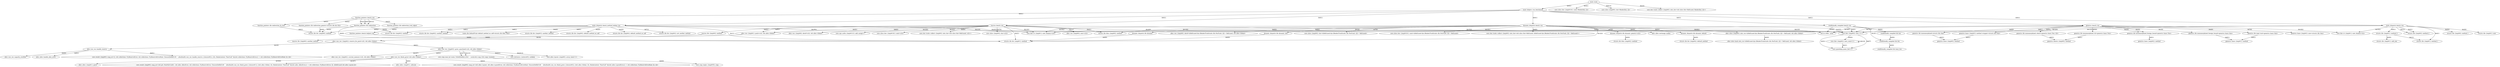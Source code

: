 digraph {
    0 [ label = "function_pointers::bench::run" ]
    1 [ label = "function_pointers::lib::indirection" ]
    2 [ label = "generics::lib::monomorphized<structs::lib::One>" ]
    3 [ label = "generics::base::{impl#0}::method" ]
    4 [ label = "generics::bench::run" ]
    5 [ label = "std::io::stdio::_print" ]
    6 [ label = "static_dispatch::bench_method_lookup::run" ]
    7 [ label = "structs::lib::fat::{impl#1}::method" ]
    8 [ label = "macros::bench::run" ]
    9 [ label = "alloc::vec::{impl#8}::deref<u32, std::alloc::Global>" ]
    10 [ label = "generics::base::{impl#3}::method_wrapper<structs::lib::One>" ]
    11 [ label = "dynamic_dispatch::lib::dynamic_ufcs" ]
    12 [ label = "alloc::raw_vec::{impl#3}::grow_amortized<u32, std::alloc::Global>" ]
    13 [ label = "alloc::raw_vec::{impl#2}::current_memory<u32, std::alloc::Global>" ]
    14 [ label = "structs::lib::fat::{impl#2}::yet_another_method" ]
    15 [ label = "core::fmt::{impl#2}::new_v1<>" ]
    16 [ label = "core::panicking::panic_fmt<1>" ]
    17 [ label = "alloc::vec::{impl#1}::push<u32, std::alloc::Global>" ]
    18 [ label = "alloc::raw_vec::{impl#2}::reserve_for_push<u32, std::alloc::Global>" ]
    19 [ label = "dynamic_dispatch::bench::run" ]
    20 [ label = "alloc::vec::{impl#8}::deref<&ReErased dyn [Binder(Trait(traits::lib::FooTrait), [])] + ReErased, std::alloc::Global>" ]
    21 [ label = "static_dispatch::bench::run" ]
    22 [ label = "core::fmt::rt::{impl#1}::new_display<i32>" ]
    23 [ label = "dynamic_dispatch::lib::dynamic_generic<u32>" ]
    24 [ label = "alloc::raw_vec::finish_grow<std::alloc::Global>" ]
    25 [ label = "core::result::{impl#0}::map_err<std::alloc::Layout, std::alloc::LayoutError, std::collections::TryReserveErrorKind, Closure(DefId(5:88 ~ alloc[6a28]::raw_vec::finish_grow::{closure#0}), [std::alloc::Global, i32, Binder(extern \"RustCall\" fn((std::alloc::LayoutError,)) -> std::collections::TryReserveErrorKind, []), ()])>" ]
    26 [ label = "core::cmp::max_by<usize, FnDef(DefId(2:2543 ~ core[cc6c]::cmp::Ord::cmp), [usize])>" ]
    27 [ label = "core::cmp::impls::{impl#55}::cmp" ]
    28 [ label = "structs::lib::{impl#1}::method_2" ]
    29 [ label = "structs::lib::{impl#1}::add_one" ]
    30 [ label = "generics::lib::monomorphized_where<generics::base::Two, i32>" ]
    31 [ label = "generics::bench::{impl#0}::method" ]
    32 [ label = "alloc::alloc::{impl#1}::grow" ]
    33 [ label = "function_pointers::lib::indirection_trait_object" ]
    34 [ label = "core::fmt::{impl#2}::new_const<1>" ]
    35 [ label = "function_pointers::lib::indirection_fn_trait" ]
    36 [ label = "structs::lib::{impl#0}::method_1" ]
    37 [ label = "structs::lib::fat::{impl#2}::method" ]
    38 [ label = "core::slice::{impl#0}::iter<&ReErased dyn [Binder(Trait(traits::lib::FooTrait), [])] + ReErased>" ]
    39 [ label = "alloc::raw_vec::handle_reserve" ]
    40 [ label = "alloc::raw_vec::capacity_overflow" ]
    41 [ label = "alloc::vec::{impl#0}::new<u32>" ]
    42 [ label = "core::fmt::rt::{impl#1}::new_display<u32>" ]
    43 [ label = "conditionally_compiled::lib::bar" ]
    44 [ label = "conditionally_compiled::lib::foo" ]
    45 [ label = "structs::lib::fat::{impl#2}::another_method" ]
    46 [ label = "function_pointers::lib::indirection_generic<structs::lib::fat::Fat>" ]
    47 [ label = "structs::lib::fat::{impl#0}::method" ]
    48 [ label = "structs::lib::thin::{impl#2}::method" ]
    49 [ label = "function_pointers::bench::helpers::m2" ]
    50 [ label = "generics::lib::monomorphized_foreign_bound<generics::base::Two>" ]
    51 [ label = "generics::base::{impl#2}::method" ]
    52 [ label = "core::slice::iter::{impl#181}::next<&ReErased dyn [Binder(Trait(traits::lib::FooTrait), [])] + ReErased>" ]
    53 [ label = "core::intrinsics::{extern#0}::unlikely" ]
    54 [ label = "core::alloc::layout::{impl#0}::array::inner<1>" ]
    55 [ label = "structs::lib::{impl#1}::new" ]
    56 [ label = "main::main" ]
    57 [ label = "core::slice::iter::{impl#181}::next<Binder(fn(), [])>" ]
    58 [ label = "structs::lib::{impl#0}::method_2" ]
    59 [ label = "alloc::alloc::handle_alloc_error" ]
    60 [ label = "traits::lib::DefaultTrait::default_method_no_self<structs::lib::thin::Thin>" ]
    61 [ label = "core::ops::arith::{impl#313}::add_assign<>" ]
    62 [ label = "dynamic_dispatch::lib::dynamic" ]
    63 [ label = "conditionally_compiled::bench::run" ]
    64 [ label = "structs::lib::{impl#1}::method_1" ]
    65 [ label = "macros::lib::{impl#0}::method" ]
    66 [ label = "core::result::{impl#0}::map_err<std::ptr::NonNull<[u8]>, std::alloc::AllocError, std::collections::TryReserveError, Closure(DefId(5:89 ~ alloc[6a28]::raw_vec::finish_grow::{closure#1}), [std::alloc::Global, i32, Binder(extern \"RustCall\" fn((std::alloc::AllocError,)) -> std::collections::TryReserveError, []), (&ReErased std::alloc::Layout,)])>" ]
    67 [ label = "conditionally_compiled::lib::base_two" ]
    68 [ label = "generics::lib::monomorphized_foreign_bound<generics::base::One>" ]
    69 [ label = "structs::lib::thin::{impl#0}::method" ]
    70 [ label = "core::slice::iter::{impl#181}::next<u32>" ]
    71 [ label = "generics::lib::monomorphized_i32<generics::base::Two>" ]
    72 [ label = "dynamic_dispatch::lib::dynamic_default" ]
    73 [ label = "structs::lib::fat::{impl#4}::default_method" ]
    74 [ label = "core::iter::traits::collect::{impl#0}::into_iter<std::slice::Iter<ReErased, &ReErased dyn [Binder(Trait(traits::lib::FooTrait), [])] + ReErased>>" ]
    75 [ label = "generics::lib::impl_trait<generics::base::One>" ]
    76 [ label = "generics::base::{impl#1}::method" ]
    77 [ label = "main::helpers::run_benchmark" ]
    78 [ label = "alloc::slice::{impl#0}::into_vec<&ReErased dyn [Binder(Trait(traits::lib::FooTrait), [])] + ReErased, std::alloc::Global>" ]
    79 [ label = "core::result::{impl#0}::map_err<(), std::collections::TryReserveError, std::collections::TryReserveErrorKind, Closure(DefId(5:95 ~ alloc[6a28]::raw_vec::handle_reserve::{closure#0}), [i32, Binder(extern \"RustCall\" fn((std::collections::TryReserveError,)) -> std::collections::TryReserveErrorKind, []), ()])>" ]
    80 [ label = "core::iter::traits::collect::{impl#0}::into_iter<std::slice::Iter<ReErased, u32>>" ]
    81 [ label = "alloc::alloc::exchange_malloc" ]
    82 [ label = "structs::lib::fat::{impl#3}::another_method" ]
    83 [ label = "core::slice::{impl#0}::iter<Binder(fn(), [])>" ]
    84 [ label = "structs::lib::fat::{impl#0}::default_method_no_self" ]
    85 [ label = "structs::lib::fat::{impl#4}::default_method_no_self" ]
    86 [ label = "alloc::slice::hack::into_vec<&ReErased dyn [Binder(Trait(traits::lib::FooTrait), [])] + ReErased, std::alloc::Global>" ]
    87 [ label = "core::iter::traits::collect::{impl#0}::into_iter<std::slice::Iter<ReErased, Binder(fn(), [])>>" ]
    88 [ label = "alloc::alloc::{impl#1}::allocate" ]
    89 [ label = "core::slice::{impl#0}::iter<u32>" ]
    90 [ label = "macros::lib::{impl#0}::another_method" ]
    91 [ label = "generics::base::{impl#3}::new<structs::lib::One>" ]
    0 -> 1 [ label = "bb0[3]" ]
    2 -> 3 [ label = "bb0[1]" ]
    4 -> 5 [ label = "bb18[0]" ]
    6 -> 7 [ label = "bb1[1]" ]
    8 -> 9 [ label = "bb6[2]" ]
    10 -> 3 [ label = "bb0[1]" ]
    11 -> 7 [ label = "bb0[0]" ]
    12 -> 13 [ label = "bb23[7]" ]
    6 -> 14 [ label = "bb7[1]" ]
    6 -> 15 [ label = "bb20[3]" ]
    15 -> 16 [ label = "bb6[7]" ]
    17 -> 18 [ label = "bb1[6]" ]
    19 -> 20 [ label = "bb6[2]" ]
    21 -> 22 [ label = "bb10[2]" ]
    19 -> 23 [ label = "bb3[2]" ]
    24 -> 25 [ label = "bb0[3]" ]
    19 -> 5 [ label = "bb21[0]" ]
    4 -> 15 [ label = "bb17[3]" ]
    26 -> 27 [ label = "bb0[9]" ]
    28 -> 29 [ label = "bb0[0]" ]
    30 -> 31 [ label = "bb0[1]" ]
    24 -> 32 [ label = "bb7[65]" ]
    19 -> 11 [ label = "bb1[2]" ]
    0 -> 33 [ label = "bb4[3]" ]
    34 -> 16 [ label = "bb2[1]" ]
    0 -> 35 [ label = "bb5[3]" ]
    21 -> 36 [ label = "bb0[0]" ]
    6 -> 37 [ label = "bb5[1]" ]
    19 -> 38 [ label = "bb7[0]" ]
    15 -> 16 [ label = "bb5[1]" ]
    4 -> 22 [ label = "bb16[2]" ]
    39 -> 40 [ label = "bb4[0]" ]
    15 -> 34 [ label = "bb4[4]" ]
    8 -> 41 [ label = "bb1[1]" ]
    8 -> 42 [ label = "bb14[2]" ]
    4 -> 30 [ label = "bb6[0]" ]
    43 -> 44 [ label = "bb0[0]" ]
    4 -> 10 [ label = "bb8[1]" ]
    6 -> 45 [ label = "bb8[1]" ]
    46 -> 47 [ label = "bb0[0]" ]
    23 -> 48 [ label = "bb0[0]" ]
    49 -> 7 [ label = "bb0[0]" ]
    50 -> 51 [ label = "bb0[1]" ]
    0 -> 1 [ label = "bb1[2]" ]
    0 -> 1 [ label = "bb2[2]" ]
    19 -> 52 [ label = "bb10[1]" ]
    8 -> 15 [ label = "bb15[3]" ]
    12 -> 53 [ label = "bb2[21]" ]
    12 -> 54 [ label = "bb22[12]" ]
    21 -> 55 [ label = "bb3[0]" ]
    56 -> 57 [ label = "bb3[1]" ]
    21 -> 58 [ label = "bb2[1]" ]
    39 -> 59 [ label = "bb5[1]" ]
    6 -> 60 [ label = "bb4[0]" ]
    4 -> 50 [ label = "bb3[0]" ]
    8 -> 61 [ label = "bb12[2]" ]
    8 -> 5 [ label = "bb16[0]" ]
    19 -> 62 [ label = "bb0[3]" ]
    21 -> 58 [ label = "bb1[1]" ]
    21 -> 28 [ label = "bb5[1]" ]
    63 -> 44 [ label = "bb1[0]" ]
    0 -> 46 [ label = "bb3[2]" ]
    28 -> 64 [ label = "bb1[1]" ]
    18 -> 12 [ label = "bb0[1]" ]
    12 -> 26 [ label = "bb3[7]" ]
    8 -> 65 [ label = "bb0[1]" ]
    24 -> 66 [ label = "bb10[7]" ]
    44 -> 67 [ label = "bb0[0]" ]
    4 -> 2 [ label = "bb0[0]" ]
    4 -> 68 [ label = "bb1[0]" ]
    19 -> 69 [ label = "bb12[2]" ]
    19 -> 7 [ label = "bb12[2]" ]
    8 -> 70 [ label = "bb10[1]" ]
    34 -> 34 [ label = "bb1[4]" ]
    71 -> 31 [ label = "bb0[1]" ]
    21 -> 5 [ label = "bb12[0]" ]
    8 -> 7 [ label = "bb2[1]" ]
    72 -> 73 [ label = "bb0[0]" ]
    1 -> 7 [ label = "bb0[0]" ]
    1 -> 47 [ label = "bb0[0]" ]
    4 -> 50 [ label = "bb2[0]" ]
    19 -> 74 [ label = "bb8[0]" ]
    63 -> 42 [ label = "bb3[2]" ]
    75 -> 76 [ label = "bb0[1]" ]
    21 -> 64 [ label = "bb4[1]" ]
    8 -> 17 [ label = "bb5[1]" ]
    6 -> 47 [ label = "bb0[2]" ]
    56 -> 77 [ label = "bb5[1]" ]
    19 -> 78 [ label = "bb26[2]" ]
    39 -> 79 [ label = "bb0[1]" ]
    4 -> 75 [ label = "bb4[0]" ]
    1 -> 37 [ label = "bb0[0]" ]
    35 -> 47 [ label = "bb0[1]" ]
    62 -> 7 [ label = "bb0[0]" ]
    8 -> 80 [ label = "bb8[0]" ]
    63 -> 5 [ label = "bb5[0]" ]
    19 -> 72 [ label = "bb2[2]" ]
    33 -> 49 [ label = "bb0[0]" ]
    19 -> 81 [ label = "bb4[2]" ]
    12 -> 24 [ label = "bb5[3]" ]
    12 -> 26 [ label = "bb21[3]" ]
    63 -> 43 [ label = "bb0[0]" ]
    18 -> 39 [ label = "bb1[0]" ]
    6 -> 5 [ label = "bb21[0]" ]
    6 -> 82 [ label = "bb9[1]" ]
    77 -> 19 [ label = "bb0[1]" ]
    77 -> 21 [ label = "bb0[1]" ]
    77 -> 6 [ label = "bb0[1]" ]
    77 -> 63 [ label = "bb0[1]" ]
    77 -> 0 [ label = "bb0[1]" ]
    77 -> 8 [ label = "bb0[1]" ]
    77 -> 4 [ label = "bb0[1]" ]
    68 -> 76 [ label = "bb0[1]" ]
    56 -> 83 [ label = "bb0[10]" ]
    6 -> 84 [ label = "bb2[0]" ]
    8 -> 17 [ label = "bb3[1]" ]
    4 -> 71 [ label = "bb5[0]" ]
    21 -> 15 [ label = "bb11[3]" ]
    6 -> 42 [ label = "bb19[2]" ]
    19 -> 42 [ label = "bb19[2]" ]
    19 -> 15 [ label = "bb20[3]" ]
    63 -> 15 [ label = "bb4[3]" ]
    8 -> 69 [ label = "bb4[1]" ]
    6 -> 85 [ label = "bb3[0]" ]
    78 -> 86 [ label = "bb0[0]" ]
    56 -> 87 [ label = "bb1[0]" ]
    24 -> 88 [ label = "bb6[4]" ]
    6 -> 45 [ label = "bb6[1]" ]
    8 -> 89 [ label = "bb7[0]" ]
    65 -> 90 [ label = "bb0[0]" ]
    4 -> 91 [ label = "bb7[0]" ]
}
